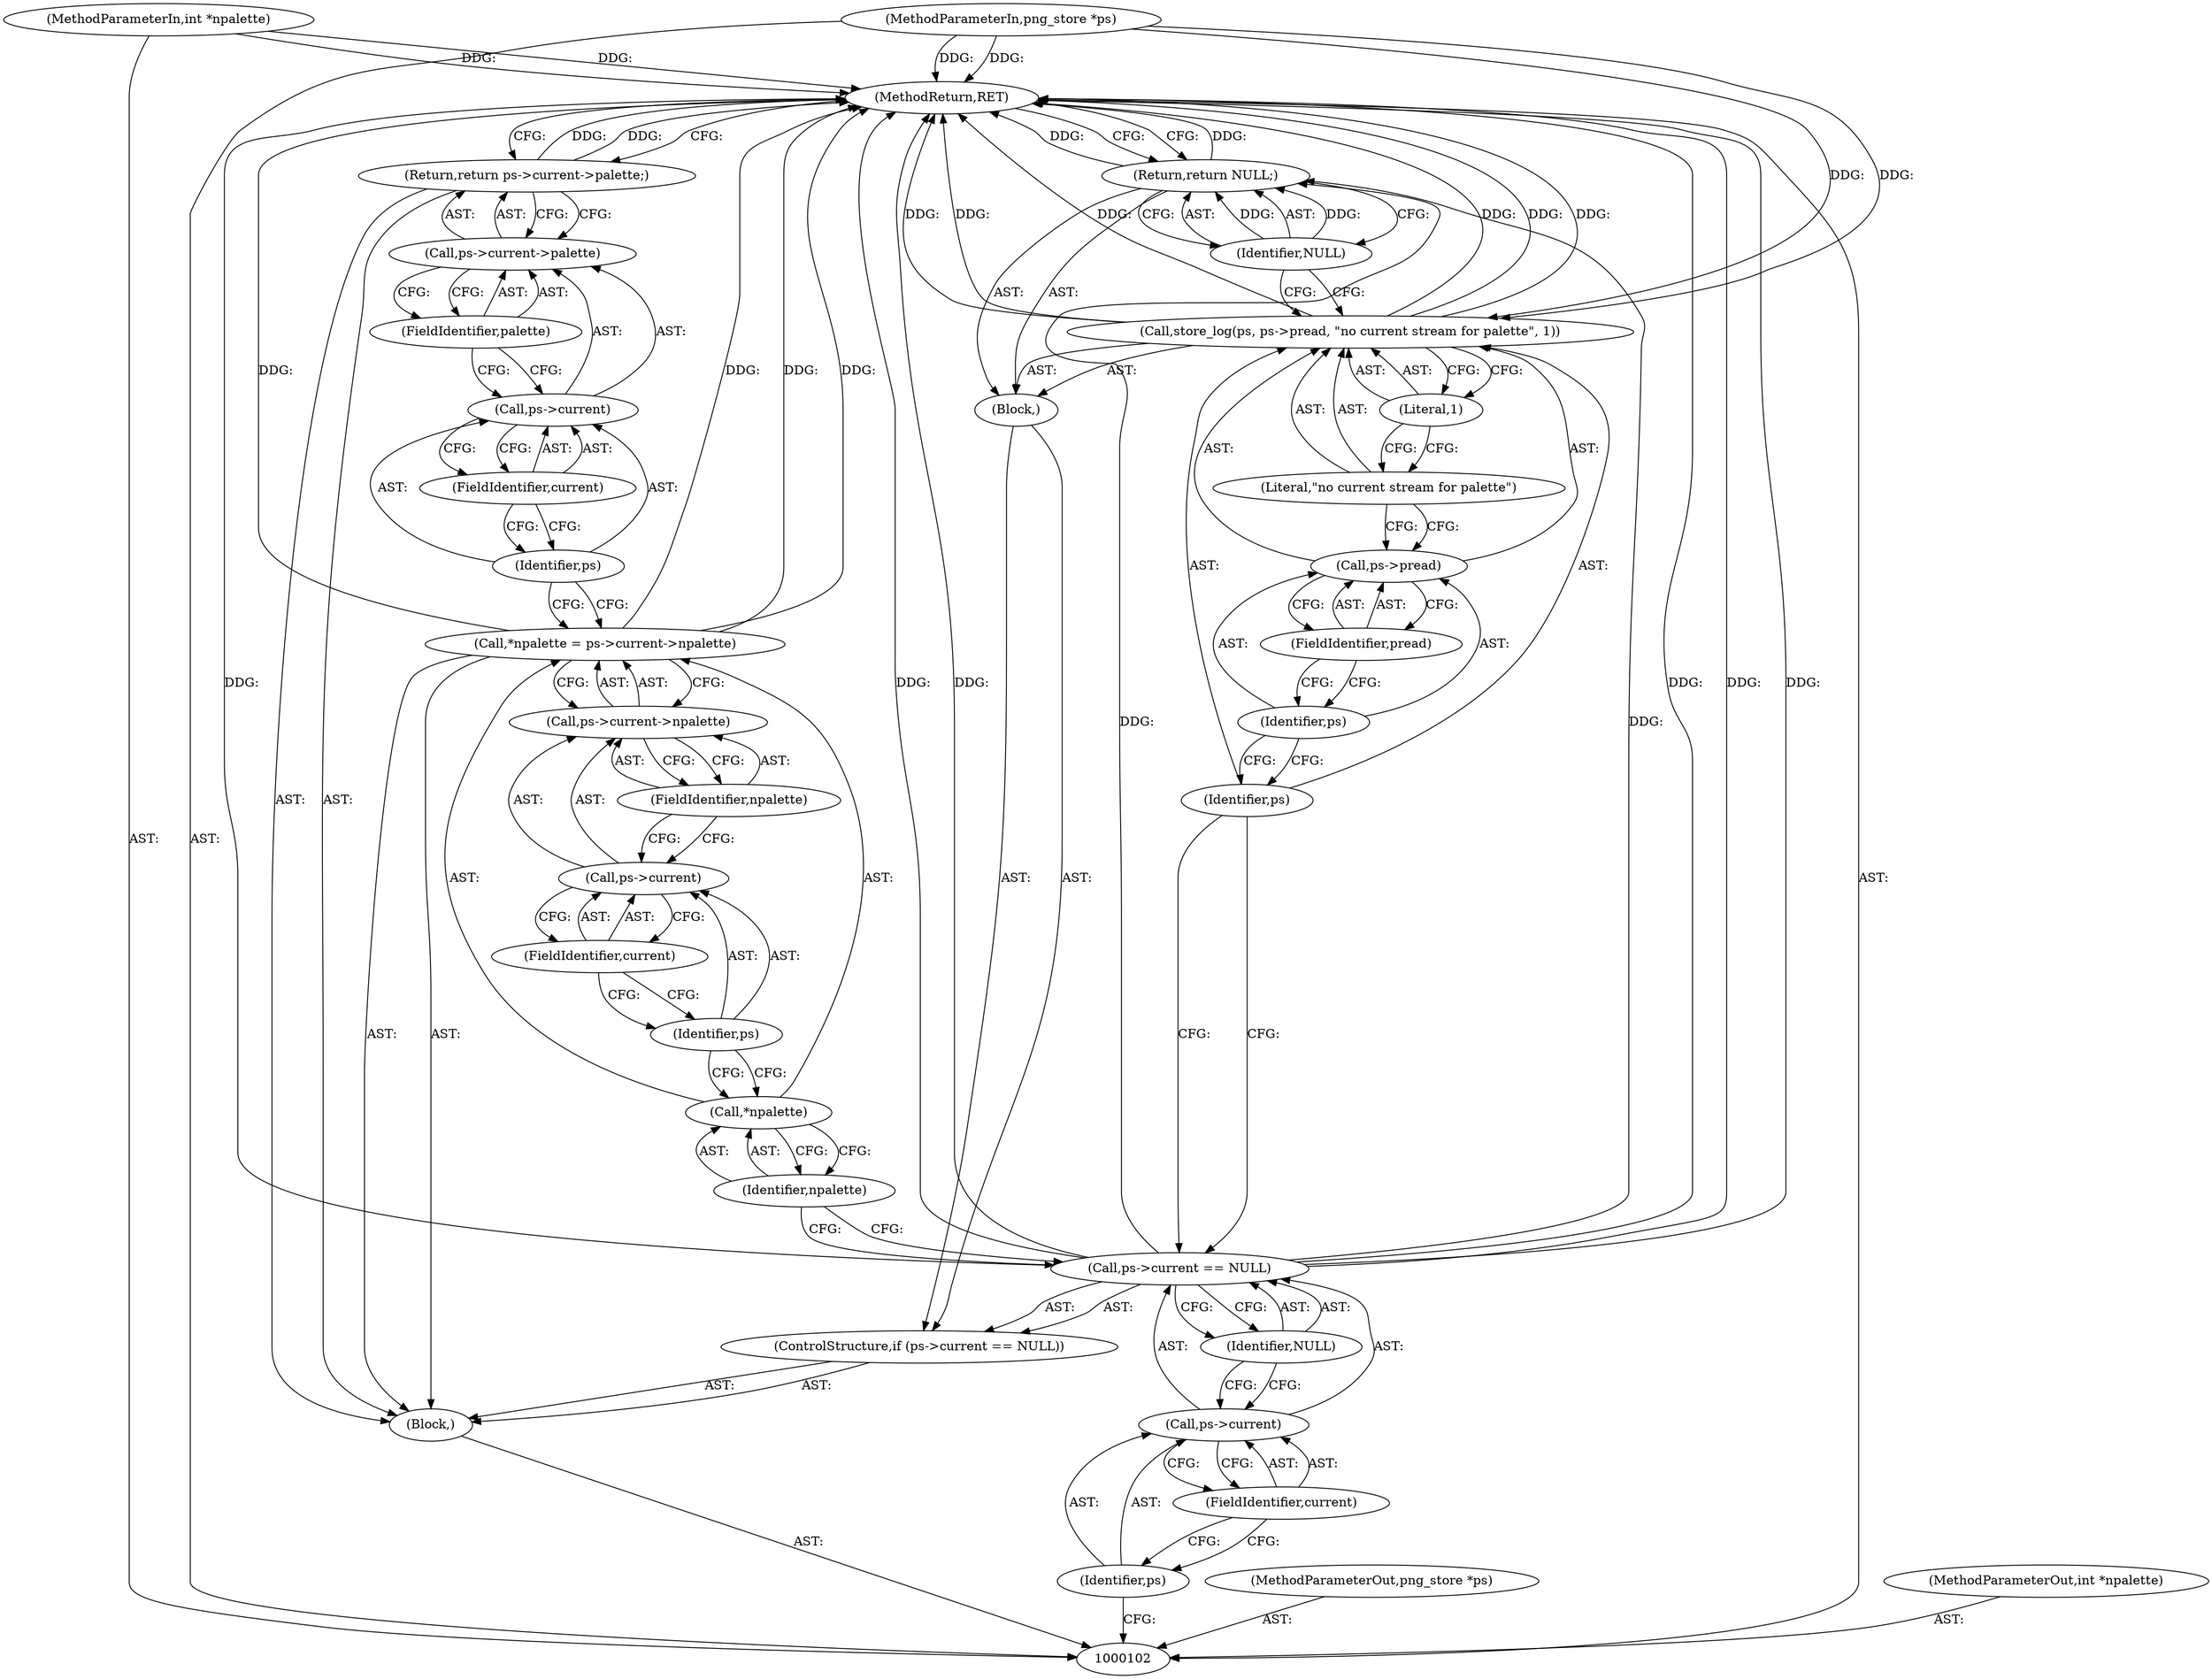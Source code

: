 digraph "0_Android_9d4853418ab2f754c2b63e091c29c5529b8b86ca_137" {
"1000136" [label="(MethodReturn,RET)"];
"1000103" [label="(MethodParameterIn,png_store *ps)"];
"1000170" [label="(MethodParameterOut,png_store *ps)"];
"1000104" [label="(MethodParameterIn,int *npalette)"];
"1000171" [label="(MethodParameterOut,int *npalette)"];
"1000121" [label="(Identifier,NULL)"];
"1000120" [label="(Return,return NULL;)"];
"1000125" [label="(Call,ps->current->npalette)"];
"1000126" [label="(Call,ps->current)"];
"1000127" [label="(Identifier,ps)"];
"1000128" [label="(FieldIdentifier,current)"];
"1000129" [label="(FieldIdentifier,npalette)"];
"1000122" [label="(Call,*npalette = ps->current->npalette)"];
"1000123" [label="(Call,*npalette)"];
"1000124" [label="(Identifier,npalette)"];
"1000130" [label="(Return,return ps->current->palette;)"];
"1000134" [label="(FieldIdentifier,current)"];
"1000135" [label="(FieldIdentifier,palette)"];
"1000131" [label="(Call,ps->current->palette)"];
"1000132" [label="(Call,ps->current)"];
"1000133" [label="(Identifier,ps)"];
"1000105" [label="(Block,)"];
"1000110" [label="(FieldIdentifier,current)"];
"1000111" [label="(Identifier,NULL)"];
"1000106" [label="(ControlStructure,if (ps->current == NULL))"];
"1000107" [label="(Call,ps->current == NULL)"];
"1000108" [label="(Call,ps->current)"];
"1000109" [label="(Identifier,ps)"];
"1000112" [label="(Block,)"];
"1000114" [label="(Identifier,ps)"];
"1000115" [label="(Call,ps->pread)"];
"1000116" [label="(Identifier,ps)"];
"1000117" [label="(FieldIdentifier,pread)"];
"1000118" [label="(Literal,\"no current stream for palette\")"];
"1000119" [label="(Literal,1)"];
"1000113" [label="(Call,store_log(ps, ps->pread, \"no current stream for palette\", 1))"];
"1000136" -> "1000102"  [label="AST: "];
"1000136" -> "1000120"  [label="CFG: "];
"1000136" -> "1000130"  [label="CFG: "];
"1000122" -> "1000136"  [label="DDG: "];
"1000122" -> "1000136"  [label="DDG: "];
"1000107" -> "1000136"  [label="DDG: "];
"1000107" -> "1000136"  [label="DDG: "];
"1000107" -> "1000136"  [label="DDG: "];
"1000104" -> "1000136"  [label="DDG: "];
"1000113" -> "1000136"  [label="DDG: "];
"1000113" -> "1000136"  [label="DDG: "];
"1000113" -> "1000136"  [label="DDG: "];
"1000103" -> "1000136"  [label="DDG: "];
"1000120" -> "1000136"  [label="DDG: "];
"1000130" -> "1000136"  [label="DDG: "];
"1000103" -> "1000102"  [label="AST: "];
"1000103" -> "1000136"  [label="DDG: "];
"1000103" -> "1000113"  [label="DDG: "];
"1000170" -> "1000102"  [label="AST: "];
"1000104" -> "1000102"  [label="AST: "];
"1000104" -> "1000136"  [label="DDG: "];
"1000171" -> "1000102"  [label="AST: "];
"1000121" -> "1000120"  [label="AST: "];
"1000121" -> "1000113"  [label="CFG: "];
"1000120" -> "1000121"  [label="CFG: "];
"1000121" -> "1000120"  [label="DDG: "];
"1000120" -> "1000112"  [label="AST: "];
"1000120" -> "1000121"  [label="CFG: "];
"1000121" -> "1000120"  [label="AST: "];
"1000136" -> "1000120"  [label="CFG: "];
"1000120" -> "1000136"  [label="DDG: "];
"1000121" -> "1000120"  [label="DDG: "];
"1000107" -> "1000120"  [label="DDG: "];
"1000125" -> "1000122"  [label="AST: "];
"1000125" -> "1000129"  [label="CFG: "];
"1000126" -> "1000125"  [label="AST: "];
"1000129" -> "1000125"  [label="AST: "];
"1000122" -> "1000125"  [label="CFG: "];
"1000126" -> "1000125"  [label="AST: "];
"1000126" -> "1000128"  [label="CFG: "];
"1000127" -> "1000126"  [label="AST: "];
"1000128" -> "1000126"  [label="AST: "];
"1000129" -> "1000126"  [label="CFG: "];
"1000127" -> "1000126"  [label="AST: "];
"1000127" -> "1000123"  [label="CFG: "];
"1000128" -> "1000127"  [label="CFG: "];
"1000128" -> "1000126"  [label="AST: "];
"1000128" -> "1000127"  [label="CFG: "];
"1000126" -> "1000128"  [label="CFG: "];
"1000129" -> "1000125"  [label="AST: "];
"1000129" -> "1000126"  [label="CFG: "];
"1000125" -> "1000129"  [label="CFG: "];
"1000122" -> "1000105"  [label="AST: "];
"1000122" -> "1000125"  [label="CFG: "];
"1000123" -> "1000122"  [label="AST: "];
"1000125" -> "1000122"  [label="AST: "];
"1000133" -> "1000122"  [label="CFG: "];
"1000122" -> "1000136"  [label="DDG: "];
"1000122" -> "1000136"  [label="DDG: "];
"1000123" -> "1000122"  [label="AST: "];
"1000123" -> "1000124"  [label="CFG: "];
"1000124" -> "1000123"  [label="AST: "];
"1000127" -> "1000123"  [label="CFG: "];
"1000124" -> "1000123"  [label="AST: "];
"1000124" -> "1000107"  [label="CFG: "];
"1000123" -> "1000124"  [label="CFG: "];
"1000130" -> "1000105"  [label="AST: "];
"1000130" -> "1000131"  [label="CFG: "];
"1000131" -> "1000130"  [label="AST: "];
"1000136" -> "1000130"  [label="CFG: "];
"1000130" -> "1000136"  [label="DDG: "];
"1000134" -> "1000132"  [label="AST: "];
"1000134" -> "1000133"  [label="CFG: "];
"1000132" -> "1000134"  [label="CFG: "];
"1000135" -> "1000131"  [label="AST: "];
"1000135" -> "1000132"  [label="CFG: "];
"1000131" -> "1000135"  [label="CFG: "];
"1000131" -> "1000130"  [label="AST: "];
"1000131" -> "1000135"  [label="CFG: "];
"1000132" -> "1000131"  [label="AST: "];
"1000135" -> "1000131"  [label="AST: "];
"1000130" -> "1000131"  [label="CFG: "];
"1000132" -> "1000131"  [label="AST: "];
"1000132" -> "1000134"  [label="CFG: "];
"1000133" -> "1000132"  [label="AST: "];
"1000134" -> "1000132"  [label="AST: "];
"1000135" -> "1000132"  [label="CFG: "];
"1000133" -> "1000132"  [label="AST: "];
"1000133" -> "1000122"  [label="CFG: "];
"1000134" -> "1000133"  [label="CFG: "];
"1000105" -> "1000102"  [label="AST: "];
"1000106" -> "1000105"  [label="AST: "];
"1000122" -> "1000105"  [label="AST: "];
"1000130" -> "1000105"  [label="AST: "];
"1000110" -> "1000108"  [label="AST: "];
"1000110" -> "1000109"  [label="CFG: "];
"1000108" -> "1000110"  [label="CFG: "];
"1000111" -> "1000107"  [label="AST: "];
"1000111" -> "1000108"  [label="CFG: "];
"1000107" -> "1000111"  [label="CFG: "];
"1000106" -> "1000105"  [label="AST: "];
"1000107" -> "1000106"  [label="AST: "];
"1000112" -> "1000106"  [label="AST: "];
"1000107" -> "1000106"  [label="AST: "];
"1000107" -> "1000111"  [label="CFG: "];
"1000108" -> "1000107"  [label="AST: "];
"1000111" -> "1000107"  [label="AST: "];
"1000114" -> "1000107"  [label="CFG: "];
"1000124" -> "1000107"  [label="CFG: "];
"1000107" -> "1000136"  [label="DDG: "];
"1000107" -> "1000136"  [label="DDG: "];
"1000107" -> "1000136"  [label="DDG: "];
"1000107" -> "1000120"  [label="DDG: "];
"1000108" -> "1000107"  [label="AST: "];
"1000108" -> "1000110"  [label="CFG: "];
"1000109" -> "1000108"  [label="AST: "];
"1000110" -> "1000108"  [label="AST: "];
"1000111" -> "1000108"  [label="CFG: "];
"1000109" -> "1000108"  [label="AST: "];
"1000109" -> "1000102"  [label="CFG: "];
"1000110" -> "1000109"  [label="CFG: "];
"1000112" -> "1000106"  [label="AST: "];
"1000113" -> "1000112"  [label="AST: "];
"1000120" -> "1000112"  [label="AST: "];
"1000114" -> "1000113"  [label="AST: "];
"1000114" -> "1000107"  [label="CFG: "];
"1000116" -> "1000114"  [label="CFG: "];
"1000115" -> "1000113"  [label="AST: "];
"1000115" -> "1000117"  [label="CFG: "];
"1000116" -> "1000115"  [label="AST: "];
"1000117" -> "1000115"  [label="AST: "];
"1000118" -> "1000115"  [label="CFG: "];
"1000116" -> "1000115"  [label="AST: "];
"1000116" -> "1000114"  [label="CFG: "];
"1000117" -> "1000116"  [label="CFG: "];
"1000117" -> "1000115"  [label="AST: "];
"1000117" -> "1000116"  [label="CFG: "];
"1000115" -> "1000117"  [label="CFG: "];
"1000118" -> "1000113"  [label="AST: "];
"1000118" -> "1000115"  [label="CFG: "];
"1000119" -> "1000118"  [label="CFG: "];
"1000119" -> "1000113"  [label="AST: "];
"1000119" -> "1000118"  [label="CFG: "];
"1000113" -> "1000119"  [label="CFG: "];
"1000113" -> "1000112"  [label="AST: "];
"1000113" -> "1000119"  [label="CFG: "];
"1000114" -> "1000113"  [label="AST: "];
"1000115" -> "1000113"  [label="AST: "];
"1000118" -> "1000113"  [label="AST: "];
"1000119" -> "1000113"  [label="AST: "];
"1000121" -> "1000113"  [label="CFG: "];
"1000113" -> "1000136"  [label="DDG: "];
"1000113" -> "1000136"  [label="DDG: "];
"1000113" -> "1000136"  [label="DDG: "];
"1000103" -> "1000113"  [label="DDG: "];
}
